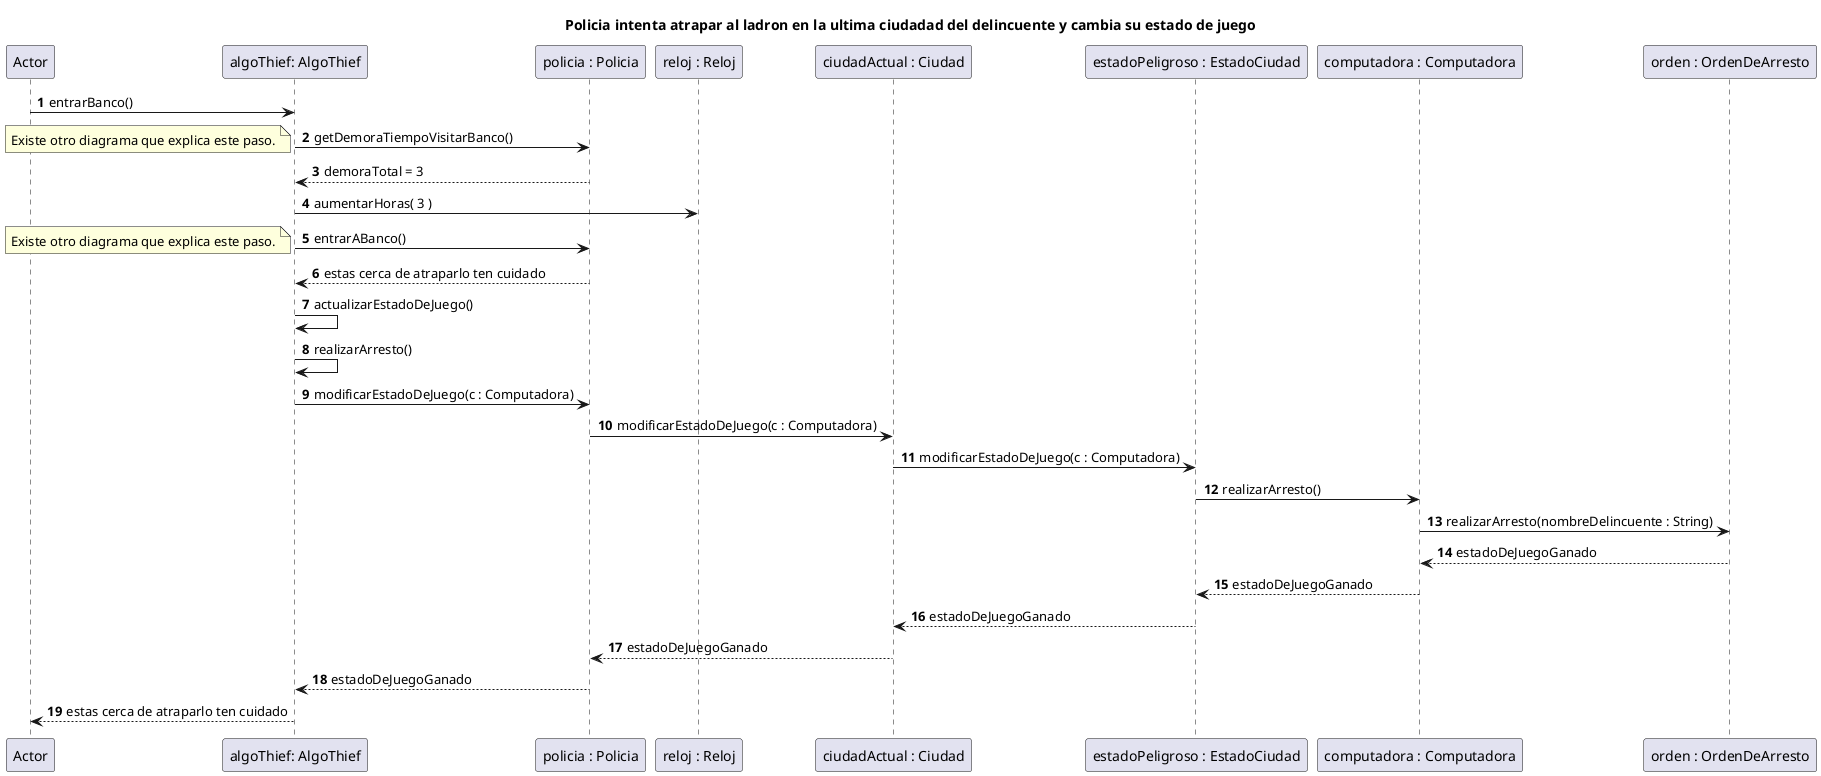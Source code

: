 @startuml
'https://plantuml.com/sequence-diagram

autonumber
title : Policia intenta atrapar al ladron en la ultima ciudadad del delincuente y cambia su estado de juego
Actor -> "algoThief: AlgoThief" : entrarBanco()
"algoThief: AlgoThief" -> "policia : Policia" : getDemoraTiempoVisitarBanco()
note top : Existe otro diagrama que explica este paso.
"policia : Policia" --> "algoThief: AlgoThief" : demoraTotal = 3
"algoThief: AlgoThief" -> "reloj : Reloj" : aumentarHoras( 3 )
"algoThief: AlgoThief" -> "policia : Policia" : entrarABanco()
note top : Existe otro diagrama que explica este paso.
"policia : Policia" --> "algoThief: AlgoThief" : estas cerca de atraparlo ten cuidado
"algoThief: AlgoThief" -> "algoThief: AlgoThief" : actualizarEstadoDeJuego()
"algoThief: AlgoThief" -> "algoThief: AlgoThief" : realizarArresto()
"algoThief: AlgoThief" -> "policia : Policia" : modificarEstadoDeJuego(c : Computadora)
"policia : Policia" -> "ciudadActual : Ciudad" : modificarEstadoDeJuego(c : Computadora)
"ciudadActual : Ciudad" -> "estadoPeligroso : EstadoCiudad" : modificarEstadoDeJuego(c : Computadora)
"estadoPeligroso : EstadoCiudad" -> "computadora : Computadora" : realizarArresto()
"computadora : Computadora" ->  "orden : OrdenDeArresto" : realizarArresto(nombreDelincuente : String)
"orden : OrdenDeArresto" --> "computadora : Computadora" : estadoDeJuegoGanado
"computadora : Computadora" --> "estadoPeligroso : EstadoCiudad" : estadoDeJuegoGanado
"estadoPeligroso : EstadoCiudad" --> "ciudadActual : Ciudad" : estadoDeJuegoGanado
"ciudadActual : Ciudad" --> "policia : Policia" : estadoDeJuegoGanado
"policia : Policia" --> "algoThief: AlgoThief" : estadoDeJuegoGanado
"algoThief: AlgoThief" --> Actor : estas cerca de atraparlo ten cuidado

@enduml